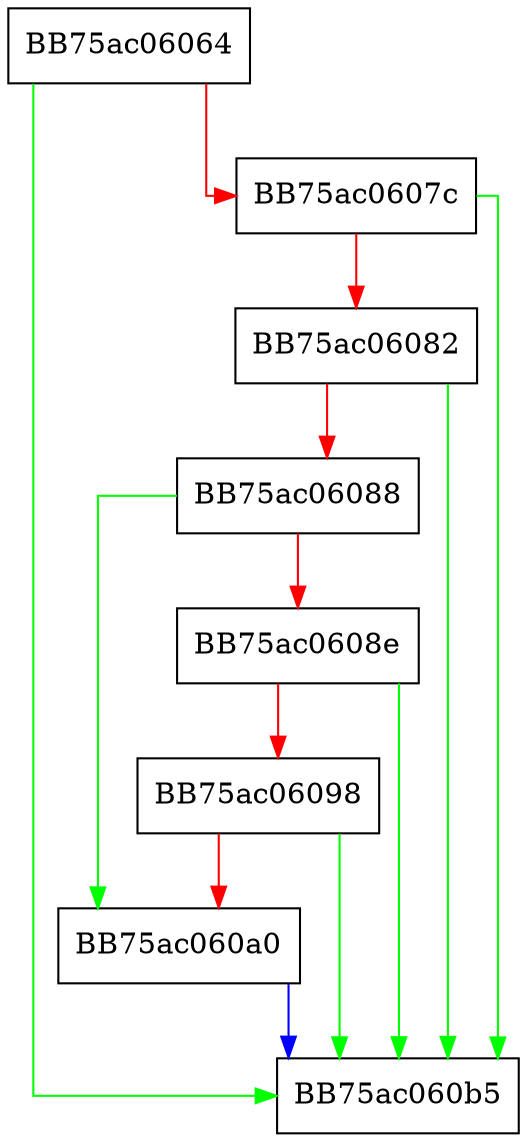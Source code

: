 digraph ZSTD_optLdm_maybeAddMatch {
  node [shape="box"];
  graph [splines=ortho];
  BB75ac06064 -> BB75ac060b5 [color="green"];
  BB75ac06064 -> BB75ac0607c [color="red"];
  BB75ac0607c -> BB75ac060b5 [color="green"];
  BB75ac0607c -> BB75ac06082 [color="red"];
  BB75ac06082 -> BB75ac060b5 [color="green"];
  BB75ac06082 -> BB75ac06088 [color="red"];
  BB75ac06088 -> BB75ac060a0 [color="green"];
  BB75ac06088 -> BB75ac0608e [color="red"];
  BB75ac0608e -> BB75ac060b5 [color="green"];
  BB75ac0608e -> BB75ac06098 [color="red"];
  BB75ac06098 -> BB75ac060b5 [color="green"];
  BB75ac06098 -> BB75ac060a0 [color="red"];
  BB75ac060a0 -> BB75ac060b5 [color="blue"];
}